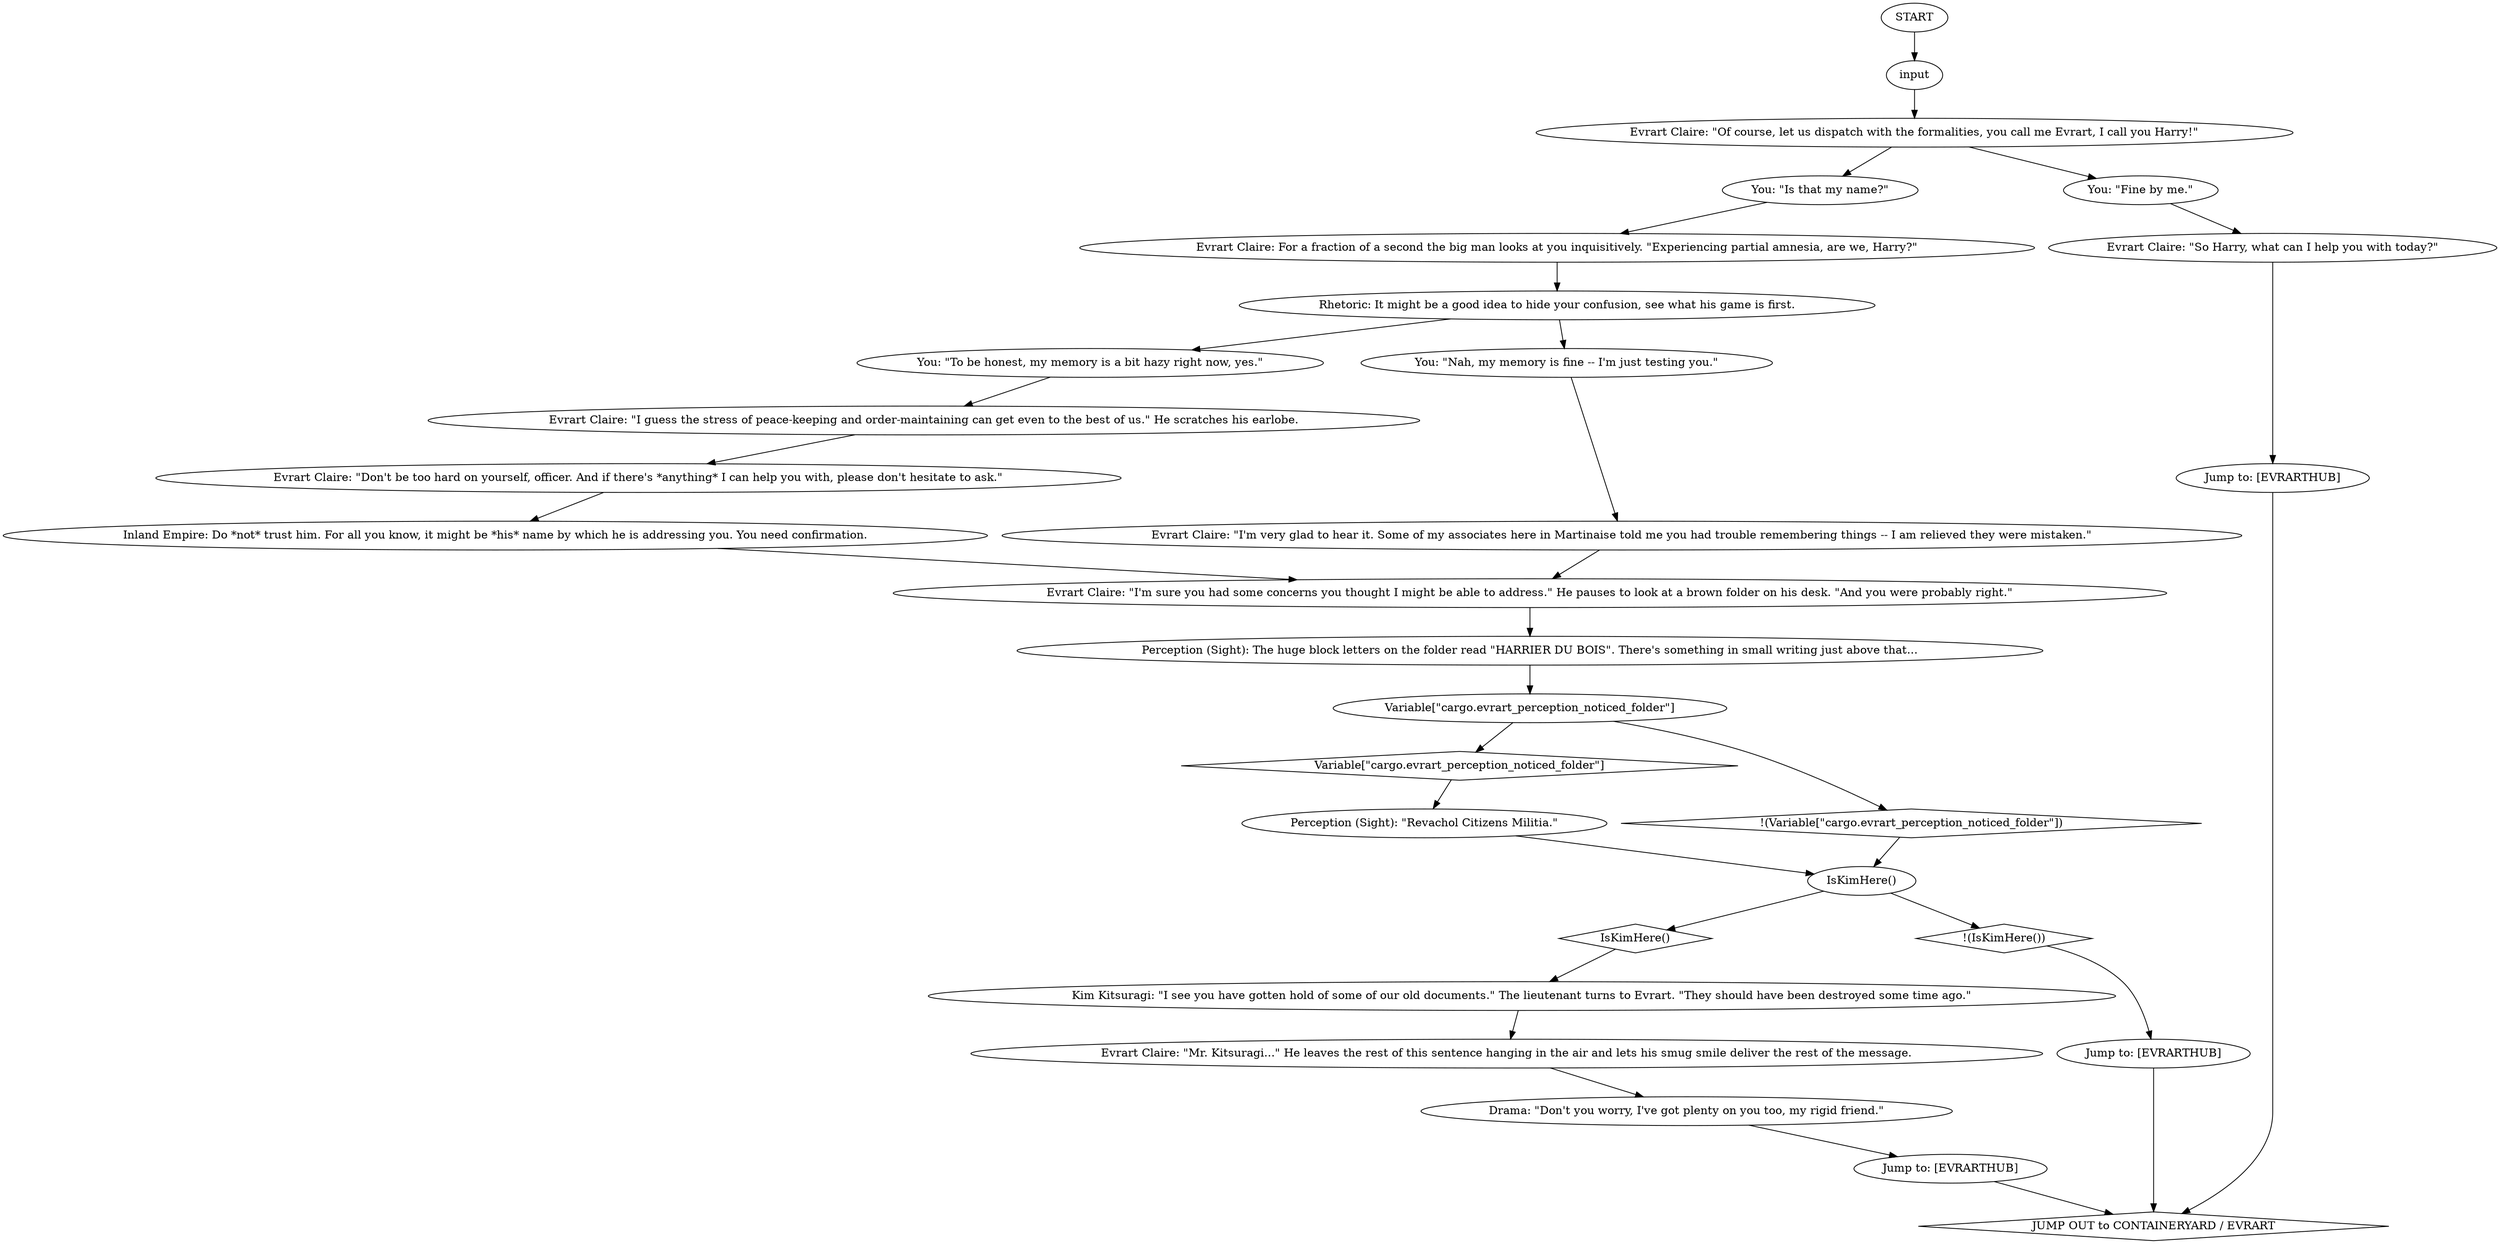 # CONTAINERYARD / EVRART MR DU BOIS
# "You called, me *Mr. Du Bois*, why?"
# ==================================================
digraph G {
	  0 [label="START"];
	  1 [label="input"];
	  2 [label="Evrart Claire: \"Don't be too hard on yourself, officer. And if there's *anything* I can help you with, please don't hesitate to ask.\""];
	  3 [label="Perception (Sight): The huge block letters on the folder read \"HARRIER DU BOIS\". There's something in small writing just above that..."];
	  4 [label="Inland Empire: Do *not* trust him. For all you know, it might be *his* name by which he is addressing you. You need confirmation."];
	  5 [label="Evrart Claire: \"Mr. Kitsuragi...\" He leaves the rest of this sentence hanging in the air and lets his smug smile deliver the rest of the message."];
	  6 [label="Evrart Claire: \"I guess the stress of peace-keeping and order-maintaining can get even to the best of us.\" He scratches his earlobe."];
	  7 [label="Jump to: [EVRARTHUB]"];
	  8 [label="Rhetoric: It might be a good idea to hide your confusion, see what his game is first."];
	  9 [label="Evrart Claire: \"Of course, let us dispatch with the formalities, you call me Evrart, I call you Harry!\""];
	  10 [label="Evrart Claire: \"So Harry, what can I help you with today?\""];
	  11 [label="Jump to: [EVRARTHUB]"];
	  13 [label="You: \"To be honest, my memory is a bit hazy right now, yes.\""];
	  14 [label="You: \"Is that my name?\""];
	  15 [label="Evrart Claire: \"I'm very glad to hear it. Some of my associates here in Martinaise told me you had trouble remembering things -- I am relieved they were mistaken.\""];
	  16 [label="IsKimHere()"];
	  17 [label="IsKimHere()", shape=diamond];
	  18 [label="!(IsKimHere())", shape=diamond];
	  19 [label="You: \"Fine by me.\""];
	  20 [label="Perception (Sight): \"Revachol Citizens Militia.\""];
	  21 [label="Evrart Claire: \"I'm sure you had some concerns you thought I might be able to address.\" He pauses to look at a brown folder on his desk. \"And you were probably right.\""];
	  22 [label="You: \"Nah, my memory is fine -- I'm just testing you.\""];
	  23 [label="Kim Kitsuragi: \"I see you have gotten hold of some of our old documents.\" The lieutenant turns to Evrart. \"They should have been destroyed some time ago.\""];
	  24 [label="Drama: \"Don't you worry, I've got plenty on you too, my rigid friend.\""];
	  25 [label="Evrart Claire: For a fraction of a second the big man looks at you inquisitively. \"Experiencing partial amnesia, are we, Harry?\""];
	  26 [label="Variable[\"cargo.evrart_perception_noticed_folder\"]"];
	  27 [label="Variable[\"cargo.evrart_perception_noticed_folder\"]", shape=diamond];
	  28 [label="!(Variable[\"cargo.evrart_perception_noticed_folder\"])", shape=diamond];
	  29 [label="Jump to: [EVRARTHUB]"];
	  6050606 [label="JUMP OUT to CONTAINERYARD / EVRART", shape=diamond];
	  0 -> 1
	  1 -> 9
	  2 -> 4
	  3 -> 26
	  4 -> 21
	  5 -> 24
	  6 -> 2
	  7 -> 6050606
	  8 -> 13
	  8 -> 22
	  9 -> 19
	  9 -> 14
	  10 -> 7
	  11 -> 6050606
	  13 -> 6
	  14 -> 25
	  15 -> 21
	  16 -> 17
	  16 -> 18
	  17 -> 23
	  18 -> 29
	  19 -> 10
	  20 -> 16
	  21 -> 3
	  22 -> 15
	  23 -> 5
	  24 -> 11
	  25 -> 8
	  26 -> 27
	  26 -> 28
	  27 -> 20
	  28 -> 16
	  29 -> 6050606
}

